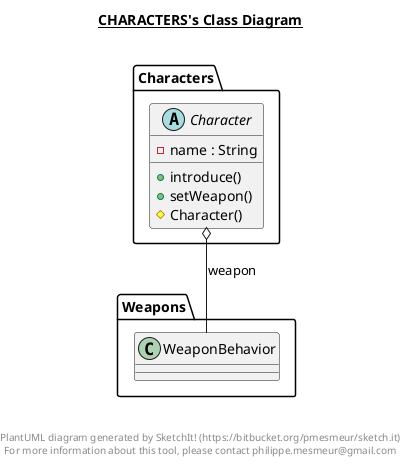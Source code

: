 @startuml

title __CHARACTERS's Class Diagram__\n

  namespace Characters {
    abstract class Characters.Character {
        - name : String
        + introduce()
        + setWeapon()
        # Character()
    }
  }
  

  Characters.Character o-- Weapons.WeaponBehavior : weapon


right footer


PlantUML diagram generated by SketchIt! (https://bitbucket.org/pmesmeur/sketch.it)
For more information about this tool, please contact philippe.mesmeur@gmail.com
endfooter

@enduml
